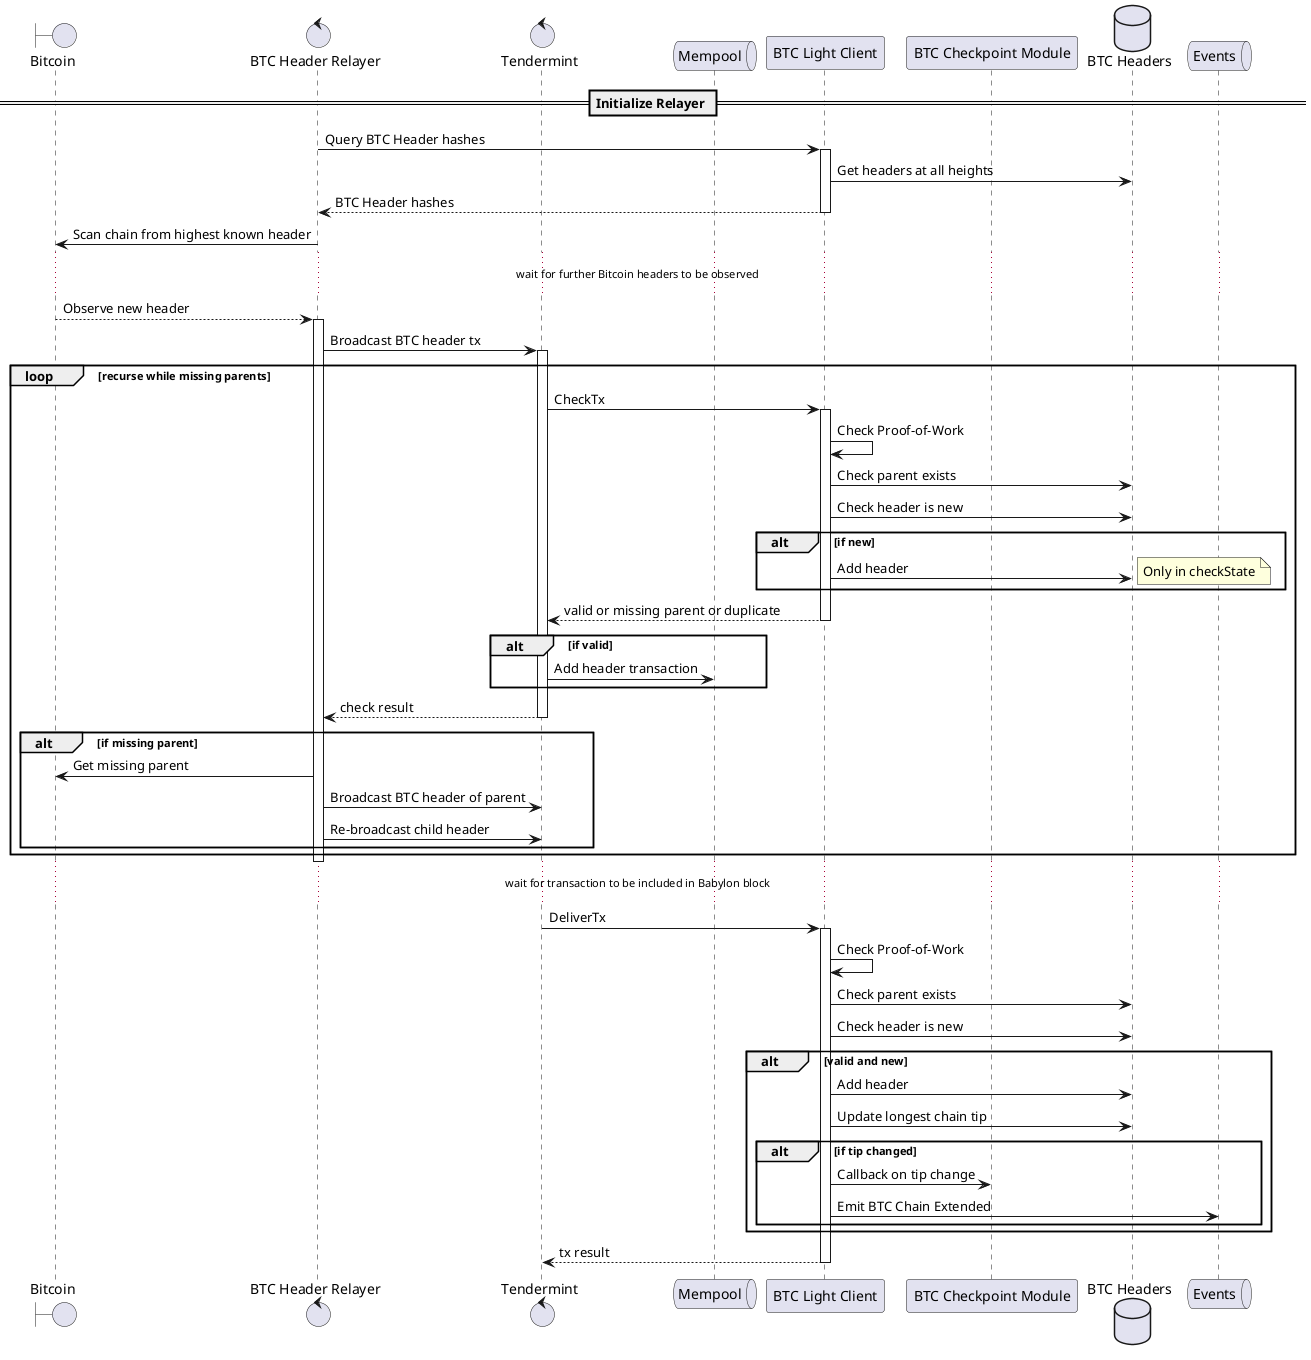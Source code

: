 @startuml Submit Checkpoint
boundary    Bitcoin
control     "BTC Header Relayer" as relayer
control     Tendermint
queue       Mempool
participant "BTC Light Client"  as btclightclient
participant "BTC Checkpoint Module" as btccheckpoint
database    "BTC Headers" as btcheaders
queue       Events

== Initialize Relayer ==

relayer -> btclightclient ++ : Query BTC Header hashes
btclightclient -> btcheaders : Get headers at all heights
return BTC Header hashes

relayer -> Bitcoin : Scan chain from highest known header

... wait for further Bitcoin headers to be observed ...

Bitcoin --> relayer ++ : Observe new header

relayer -> Tendermint ++ : Broadcast BTC header tx

loop recurse while missing parents
  Tendermint -> btclightclient ++ : CheckTx
  btclightclient -> btclightclient : Check Proof-of-Work
  btclightclient -> btcheaders : Check parent exists
  btclightclient -> btcheaders : Check header is new
  alt if new
    btclightclient -> btcheaders : Add header
    note right
      Only in checkState
    end note
  end
  return valid or missing parent or duplicate
  alt if valid
    Tendermint -> Mempool : Add header transaction
  end
  return check result

  alt if missing parent
    relayer -> Bitcoin : Get missing parent
    relayer -> Tendermint : Broadcast BTC header of parent
    relayer -> Tendermint : Re-broadcast child header
  end
end
deactivate relayer

... wait for transaction to be included in Babylon block ...

Tendermint -> btclightclient ++ : DeliverTx
btclightclient -> btclightclient : Check Proof-of-Work
btclightclient -> btcheaders : Check parent exists
btclightclient -> btcheaders : Check header is new
alt valid and new
  btclightclient -> btcheaders : Add header
  btclightclient -> btcheaders : Update longest chain tip
  alt if tip changed
    btclightclient -> btccheckpoint : Callback on tip change
    btclightclient -> Events : Emit BTC Chain Extended
  end
end
return tx result

@enduml
